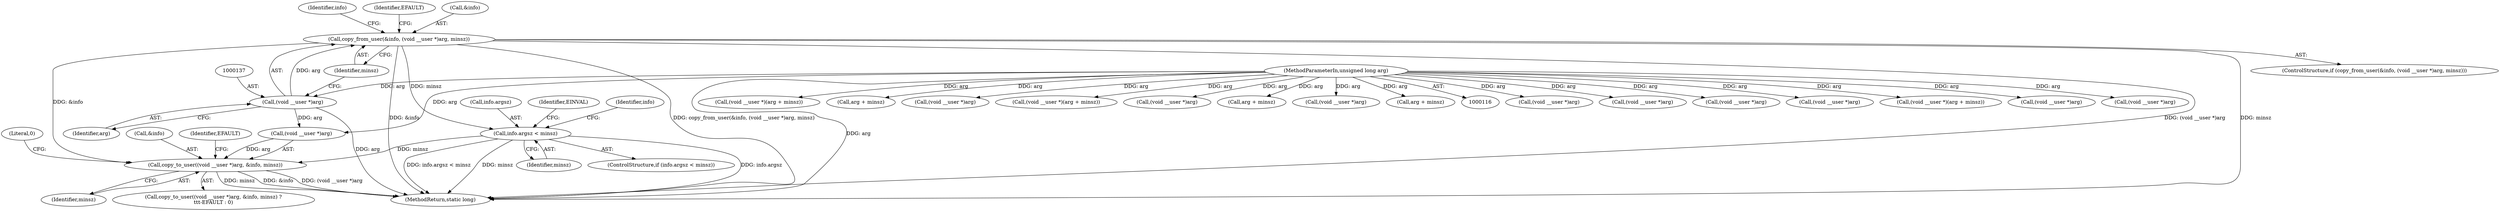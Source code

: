 digraph "0_linux_05692d7005a364add85c6e25a6c4447ce08f913a@API" {
"1000133" [label="(Call,copy_from_user(&info, (void __user *)arg, minsz))"];
"1000136" [label="(Call,(void __user *)arg)"];
"1000119" [label="(MethodParameterIn,unsigned long arg)"];
"1000144" [label="(Call,info.argsz < minsz)"];
"1000182" [label="(Call,copy_to_user((void __user *)arg, &info, minsz))"];
"1000716" [label="(Call,(void __user *)arg)"];
"1000146" [label="(Identifier,info)"];
"1000154" [label="(Identifier,info)"];
"1000609" [label="(Call,(void __user *)arg)"];
"1000181" [label="(Call,copy_to_user((void __user *)arg, &info, minsz) ?\n\t\t\t-EFAULT : 0)"];
"1000139" [label="(Identifier,minsz)"];
"1000686" [label="(Call,(void __user *)arg)"];
"1001122" [label="(Call,(void __user *)arg)"];
"1000136" [label="(Call,(void __user *)arg)"];
"1000186" [label="(Call,&info)"];
"1000138" [label="(Identifier,arg)"];
"1000145" [label="(Call,info.argsz)"];
"1001380" [label="(MethodReturn,static long)"];
"1000832" [label="(Call,(void __user *)(arg + minsz))"];
"1001058" [label="(Call,(void __user *)arg)"];
"1000119" [label="(MethodParameterIn,unsigned long arg)"];
"1000589" [label="(Call,(void __user *)arg)"];
"1001074" [label="(Call,(void __user *)(arg + minsz))"];
"1000182" [label="(Call,copy_to_user((void __user *)arg, &info, minsz))"];
"1000190" [label="(Identifier,EFAULT)"];
"1000834" [label="(Call,arg + minsz)"];
"1000557" [label="(Call,(void __user *)arg)"];
"1001229" [label="(Call,(void __user *)(arg + minsz))"];
"1000212" [label="(Call,(void __user *)arg)"];
"1000148" [label="(Identifier,minsz)"];
"1001231" [label="(Call,arg + minsz)"];
"1000922" [label="(Call,(void __user *)arg)"];
"1000151" [label="(Identifier,EINVAL)"];
"1000142" [label="(Identifier,EFAULT)"];
"1000143" [label="(ControlStructure,if (info.argsz < minsz))"];
"1000132" [label="(ControlStructure,if (copy_from_user(&info, (void __user *)arg, minsz)))"];
"1000188" [label="(Identifier,minsz)"];
"1000133" [label="(Call,copy_from_user(&info, (void __user *)arg, minsz))"];
"1000183" [label="(Call,(void __user *)arg)"];
"1000134" [label="(Call,&info)"];
"1000191" [label="(Literal,0)"];
"1000144" [label="(Call,info.argsz < minsz)"];
"1001076" [label="(Call,arg + minsz)"];
"1000133" -> "1000132"  [label="AST: "];
"1000133" -> "1000139"  [label="CFG: "];
"1000134" -> "1000133"  [label="AST: "];
"1000136" -> "1000133"  [label="AST: "];
"1000139" -> "1000133"  [label="AST: "];
"1000142" -> "1000133"  [label="CFG: "];
"1000146" -> "1000133"  [label="CFG: "];
"1000133" -> "1001380"  [label="DDG: minsz"];
"1000133" -> "1001380"  [label="DDG: &info"];
"1000133" -> "1001380"  [label="DDG: copy_from_user(&info, (void __user *)arg, minsz)"];
"1000133" -> "1001380"  [label="DDG: (void __user *)arg"];
"1000136" -> "1000133"  [label="DDG: arg"];
"1000133" -> "1000144"  [label="DDG: minsz"];
"1000133" -> "1000182"  [label="DDG: &info"];
"1000136" -> "1000138"  [label="CFG: "];
"1000137" -> "1000136"  [label="AST: "];
"1000138" -> "1000136"  [label="AST: "];
"1000139" -> "1000136"  [label="CFG: "];
"1000136" -> "1001380"  [label="DDG: arg"];
"1000119" -> "1000136"  [label="DDG: arg"];
"1000136" -> "1000183"  [label="DDG: arg"];
"1000119" -> "1000116"  [label="AST: "];
"1000119" -> "1001380"  [label="DDG: arg"];
"1000119" -> "1000183"  [label="DDG: arg"];
"1000119" -> "1000212"  [label="DDG: arg"];
"1000119" -> "1000557"  [label="DDG: arg"];
"1000119" -> "1000589"  [label="DDG: arg"];
"1000119" -> "1000609"  [label="DDG: arg"];
"1000119" -> "1000686"  [label="DDG: arg"];
"1000119" -> "1000716"  [label="DDG: arg"];
"1000119" -> "1000832"  [label="DDG: arg"];
"1000119" -> "1000834"  [label="DDG: arg"];
"1000119" -> "1000922"  [label="DDG: arg"];
"1000119" -> "1001058"  [label="DDG: arg"];
"1000119" -> "1001074"  [label="DDG: arg"];
"1000119" -> "1001076"  [label="DDG: arg"];
"1000119" -> "1001122"  [label="DDG: arg"];
"1000119" -> "1001229"  [label="DDG: arg"];
"1000119" -> "1001231"  [label="DDG: arg"];
"1000144" -> "1000143"  [label="AST: "];
"1000144" -> "1000148"  [label="CFG: "];
"1000145" -> "1000144"  [label="AST: "];
"1000148" -> "1000144"  [label="AST: "];
"1000151" -> "1000144"  [label="CFG: "];
"1000154" -> "1000144"  [label="CFG: "];
"1000144" -> "1001380"  [label="DDG: info.argsz < minsz"];
"1000144" -> "1001380"  [label="DDG: minsz"];
"1000144" -> "1001380"  [label="DDG: info.argsz"];
"1000144" -> "1000182"  [label="DDG: minsz"];
"1000182" -> "1000181"  [label="AST: "];
"1000182" -> "1000188"  [label="CFG: "];
"1000183" -> "1000182"  [label="AST: "];
"1000186" -> "1000182"  [label="AST: "];
"1000188" -> "1000182"  [label="AST: "];
"1000190" -> "1000182"  [label="CFG: "];
"1000191" -> "1000182"  [label="CFG: "];
"1000182" -> "1001380"  [label="DDG: minsz"];
"1000182" -> "1001380"  [label="DDG: &info"];
"1000182" -> "1001380"  [label="DDG: (void __user *)arg"];
"1000183" -> "1000182"  [label="DDG: arg"];
}
